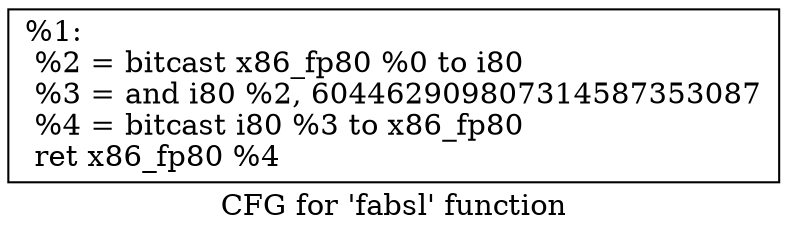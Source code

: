 digraph "CFG for 'fabsl' function" {
	label="CFG for 'fabsl' function";

	Node0x1574c50 [shape=record,label="{%1:\l  %2 = bitcast x86_fp80 %0 to i80\l  %3 = and i80 %2, 604462909807314587353087\l  %4 = bitcast i80 %3 to x86_fp80\l  ret x86_fp80 %4\l}"];
}
